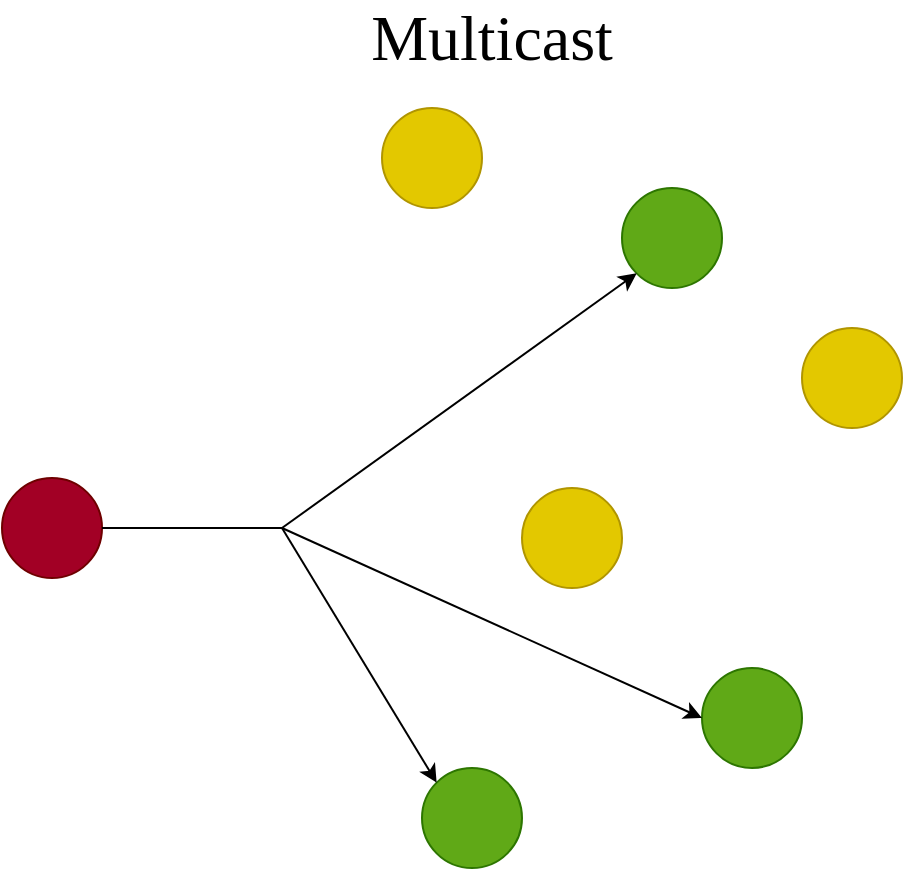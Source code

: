 <mxfile version="26.1.1">
  <diagram name="Page-1" id="qpo8dFxCqYZ4-47l11wi">
    <mxGraphModel dx="1195" dy="685" grid="1" gridSize="10" guides="1" tooltips="1" connect="1" arrows="1" fold="1" page="1" pageScale="1" pageWidth="850" pageHeight="1100" math="0" shadow="0">
      <root>
        <mxCell id="0" />
        <mxCell id="1" parent="0" />
        <mxCell id="d6z3RVgQiJXZrTqimtjq-2" value="" style="ellipse;whiteSpace=wrap;html=1;aspect=fixed;fillColor=light-dark(#A20025,#CC0000);fontColor=#ffffff;strokeColor=light-dark(#6F0000,#660000);" vertex="1" parent="1">
          <mxGeometry x="100" y="325" width="50" height="50" as="geometry" />
        </mxCell>
        <mxCell id="d6z3RVgQiJXZrTqimtjq-3" value="" style="ellipse;whiteSpace=wrap;html=1;aspect=fixed;fillColor=light-dark(#E3C800,#FFFF00);strokeColor=#B09500;fontColor=#000000;" vertex="1" parent="1">
          <mxGeometry x="290" y="140" width="50" height="50" as="geometry" />
        </mxCell>
        <mxCell id="d6z3RVgQiJXZrTqimtjq-4" value="" style="ellipse;whiteSpace=wrap;html=1;aspect=fixed;fillColor=#60a917;fontColor=#ffffff;strokeColor=#2D7600;" vertex="1" parent="1">
          <mxGeometry x="410" y="180" width="50" height="50" as="geometry" />
        </mxCell>
        <mxCell id="d6z3RVgQiJXZrTqimtjq-5" value="" style="ellipse;whiteSpace=wrap;html=1;aspect=fixed;fillColor=light-dark(#E3C800,#FFFF00);fontColor=#000000;strokeColor=#B09500;" vertex="1" parent="1">
          <mxGeometry x="500" y="250" width="50" height="50" as="geometry" />
        </mxCell>
        <mxCell id="d6z3RVgQiJXZrTqimtjq-6" value="" style="ellipse;whiteSpace=wrap;html=1;aspect=fixed;fillColor=light-dark(#E3C800,#FFFF00);fontColor=#000000;strokeColor=#B09500;" vertex="1" parent="1">
          <mxGeometry x="360" y="330" width="50" height="50" as="geometry" />
        </mxCell>
        <mxCell id="d6z3RVgQiJXZrTqimtjq-7" value="" style="ellipse;whiteSpace=wrap;html=1;aspect=fixed;fillColor=#60a917;fontColor=#ffffff;strokeColor=#2D7600;" vertex="1" parent="1">
          <mxGeometry x="450" y="420" width="50" height="50" as="geometry" />
        </mxCell>
        <mxCell id="d6z3RVgQiJXZrTqimtjq-8" value="" style="ellipse;whiteSpace=wrap;html=1;aspect=fixed;fillColor=#60a917;fontColor=#ffffff;strokeColor=#2D7600;" vertex="1" parent="1">
          <mxGeometry x="310" y="470" width="50" height="50" as="geometry" />
        </mxCell>
        <mxCell id="d6z3RVgQiJXZrTqimtjq-9" value="" style="endArrow=none;html=1;rounded=0;exitX=1;exitY=0.5;exitDx=0;exitDy=0;" edge="1" parent="1" source="d6z3RVgQiJXZrTqimtjq-2">
          <mxGeometry width="50" height="50" relative="1" as="geometry">
            <mxPoint x="150.0" y="354.71" as="sourcePoint" />
            <mxPoint x="240" y="350" as="targetPoint" />
          </mxGeometry>
        </mxCell>
        <mxCell id="d6z3RVgQiJXZrTqimtjq-11" value="" style="endArrow=classic;html=1;rounded=0;entryX=0;entryY=1;entryDx=0;entryDy=0;" edge="1" parent="1" target="d6z3RVgQiJXZrTqimtjq-4">
          <mxGeometry width="50" height="50" relative="1" as="geometry">
            <mxPoint x="240" y="350" as="sourcePoint" />
            <mxPoint x="370" y="370" as="targetPoint" />
          </mxGeometry>
        </mxCell>
        <mxCell id="d6z3RVgQiJXZrTqimtjq-14" value="" style="endArrow=classic;html=1;rounded=0;entryX=0;entryY=0.5;entryDx=0;entryDy=0;" edge="1" parent="1" target="d6z3RVgQiJXZrTqimtjq-7">
          <mxGeometry width="50" height="50" relative="1" as="geometry">
            <mxPoint x="240" y="350" as="sourcePoint" />
            <mxPoint x="370" y="370" as="targetPoint" />
          </mxGeometry>
        </mxCell>
        <mxCell id="d6z3RVgQiJXZrTqimtjq-15" value="" style="endArrow=classic;html=1;rounded=0;entryX=0;entryY=0;entryDx=0;entryDy=0;" edge="1" parent="1" target="d6z3RVgQiJXZrTqimtjq-8">
          <mxGeometry width="50" height="50" relative="1" as="geometry">
            <mxPoint x="240" y="350" as="sourcePoint" />
            <mxPoint x="370" y="370" as="targetPoint" />
          </mxGeometry>
        </mxCell>
        <mxCell id="d6z3RVgQiJXZrTqimtjq-16" value="&lt;font style=&quot;font-size: 32px;&quot; face=&quot;Tahoma&quot;&gt;Multicast&lt;/font&gt;" style="text;html=1;align=center;verticalAlign=middle;whiteSpace=wrap;rounded=0;" vertex="1" parent="1">
          <mxGeometry x="270" y="90" width="150" height="30" as="geometry" />
        </mxCell>
      </root>
    </mxGraphModel>
  </diagram>
</mxfile>
